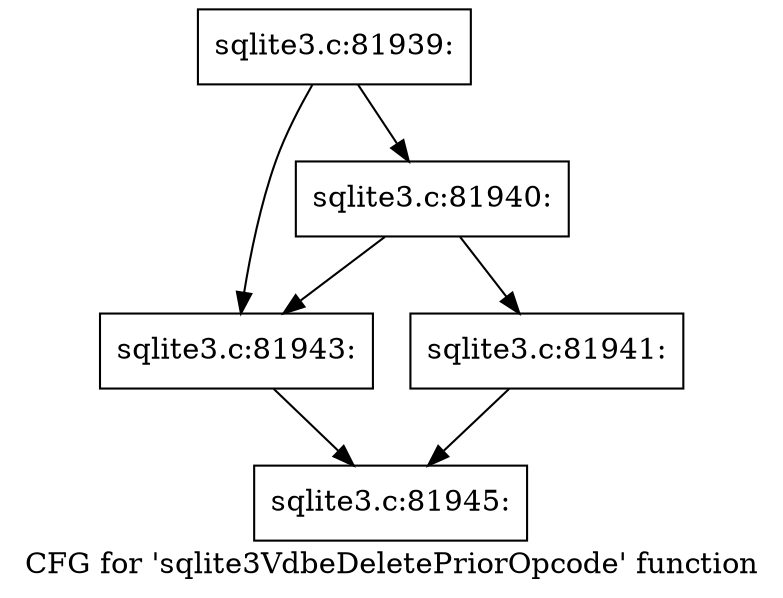 digraph "CFG for 'sqlite3VdbeDeletePriorOpcode' function" {
	label="CFG for 'sqlite3VdbeDeletePriorOpcode' function";

	Node0x55c0f91cf830 [shape=record,label="{sqlite3.c:81939:}"];
	Node0x55c0f91cf830 -> Node0x55c0f91d0800;
	Node0x55c0f91cf830 -> Node0x55c0f91cfe00;
	Node0x55c0f91d0800 [shape=record,label="{sqlite3.c:81940:}"];
	Node0x55c0f91d0800 -> Node0x55c0f91cced0;
	Node0x55c0f91d0800 -> Node0x55c0f91cfe00;
	Node0x55c0f91cced0 [shape=record,label="{sqlite3.c:81941:}"];
	Node0x55c0f91cced0 -> Node0x55c0f91ccb90;
	Node0x55c0f91cfe00 [shape=record,label="{sqlite3.c:81943:}"];
	Node0x55c0f91cfe00 -> Node0x55c0f91ccb90;
	Node0x55c0f91ccb90 [shape=record,label="{sqlite3.c:81945:}"];
}
